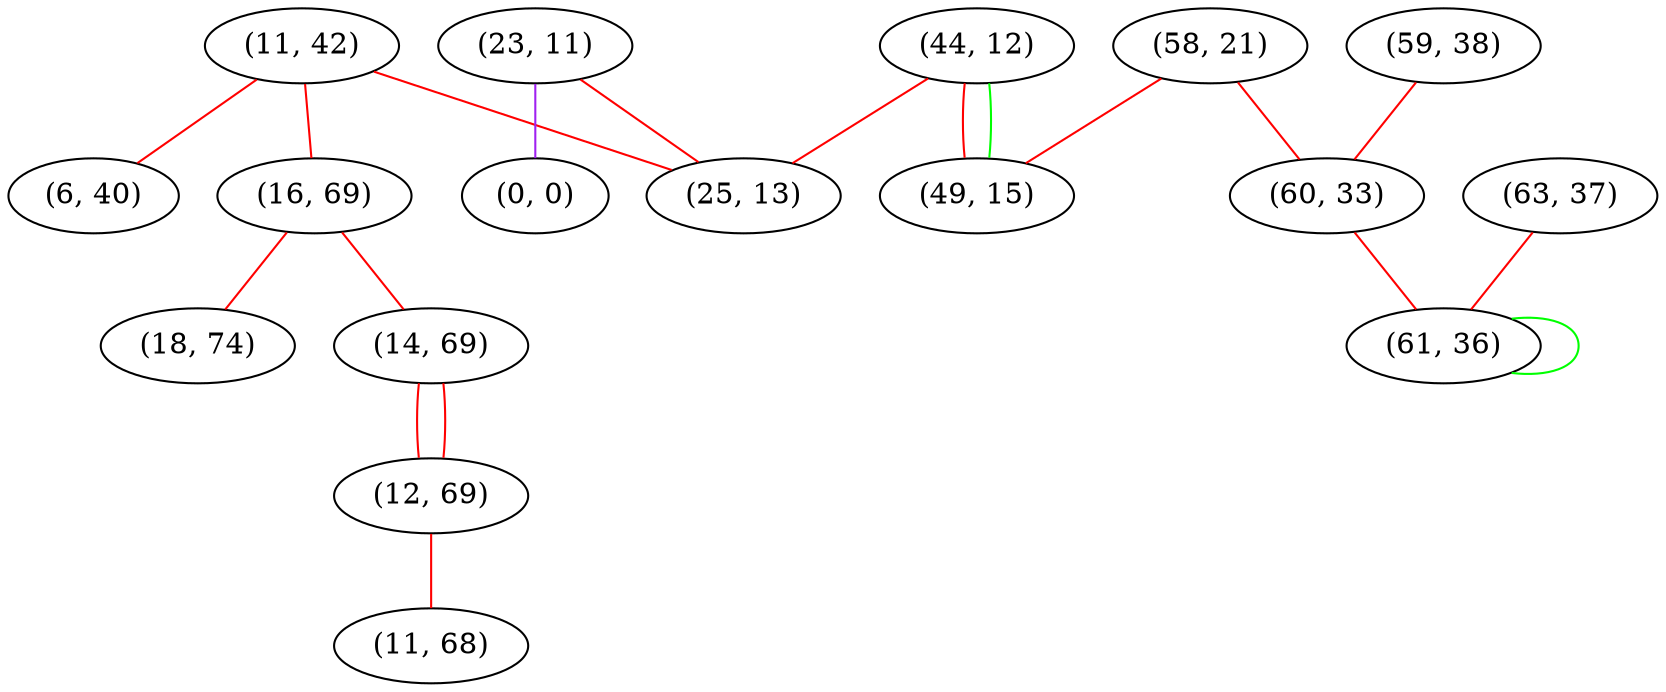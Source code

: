 graph "" {
"(11, 42)";
"(63, 37)";
"(16, 69)";
"(6, 40)";
"(14, 69)";
"(23, 11)";
"(44, 12)";
"(58, 21)";
"(59, 38)";
"(12, 69)";
"(25, 13)";
"(0, 0)";
"(60, 33)";
"(11, 68)";
"(61, 36)";
"(49, 15)";
"(18, 74)";
"(11, 42)" -- "(25, 13)"  [color=red, key=0, weight=1];
"(11, 42)" -- "(16, 69)"  [color=red, key=0, weight=1];
"(11, 42)" -- "(6, 40)"  [color=red, key=0, weight=1];
"(63, 37)" -- "(61, 36)"  [color=red, key=0, weight=1];
"(16, 69)" -- "(14, 69)"  [color=red, key=0, weight=1];
"(16, 69)" -- "(18, 74)"  [color=red, key=0, weight=1];
"(14, 69)" -- "(12, 69)"  [color=red, key=0, weight=1];
"(14, 69)" -- "(12, 69)"  [color=red, key=1, weight=1];
"(23, 11)" -- "(25, 13)"  [color=red, key=0, weight=1];
"(23, 11)" -- "(0, 0)"  [color=purple, key=0, weight=4];
"(44, 12)" -- "(25, 13)"  [color=red, key=0, weight=1];
"(44, 12)" -- "(49, 15)"  [color=red, key=0, weight=1];
"(44, 12)" -- "(49, 15)"  [color=green, key=1, weight=2];
"(58, 21)" -- "(60, 33)"  [color=red, key=0, weight=1];
"(58, 21)" -- "(49, 15)"  [color=red, key=0, weight=1];
"(59, 38)" -- "(60, 33)"  [color=red, key=0, weight=1];
"(12, 69)" -- "(11, 68)"  [color=red, key=0, weight=1];
"(60, 33)" -- "(61, 36)"  [color=red, key=0, weight=1];
"(61, 36)" -- "(61, 36)"  [color=green, key=0, weight=2];
}
